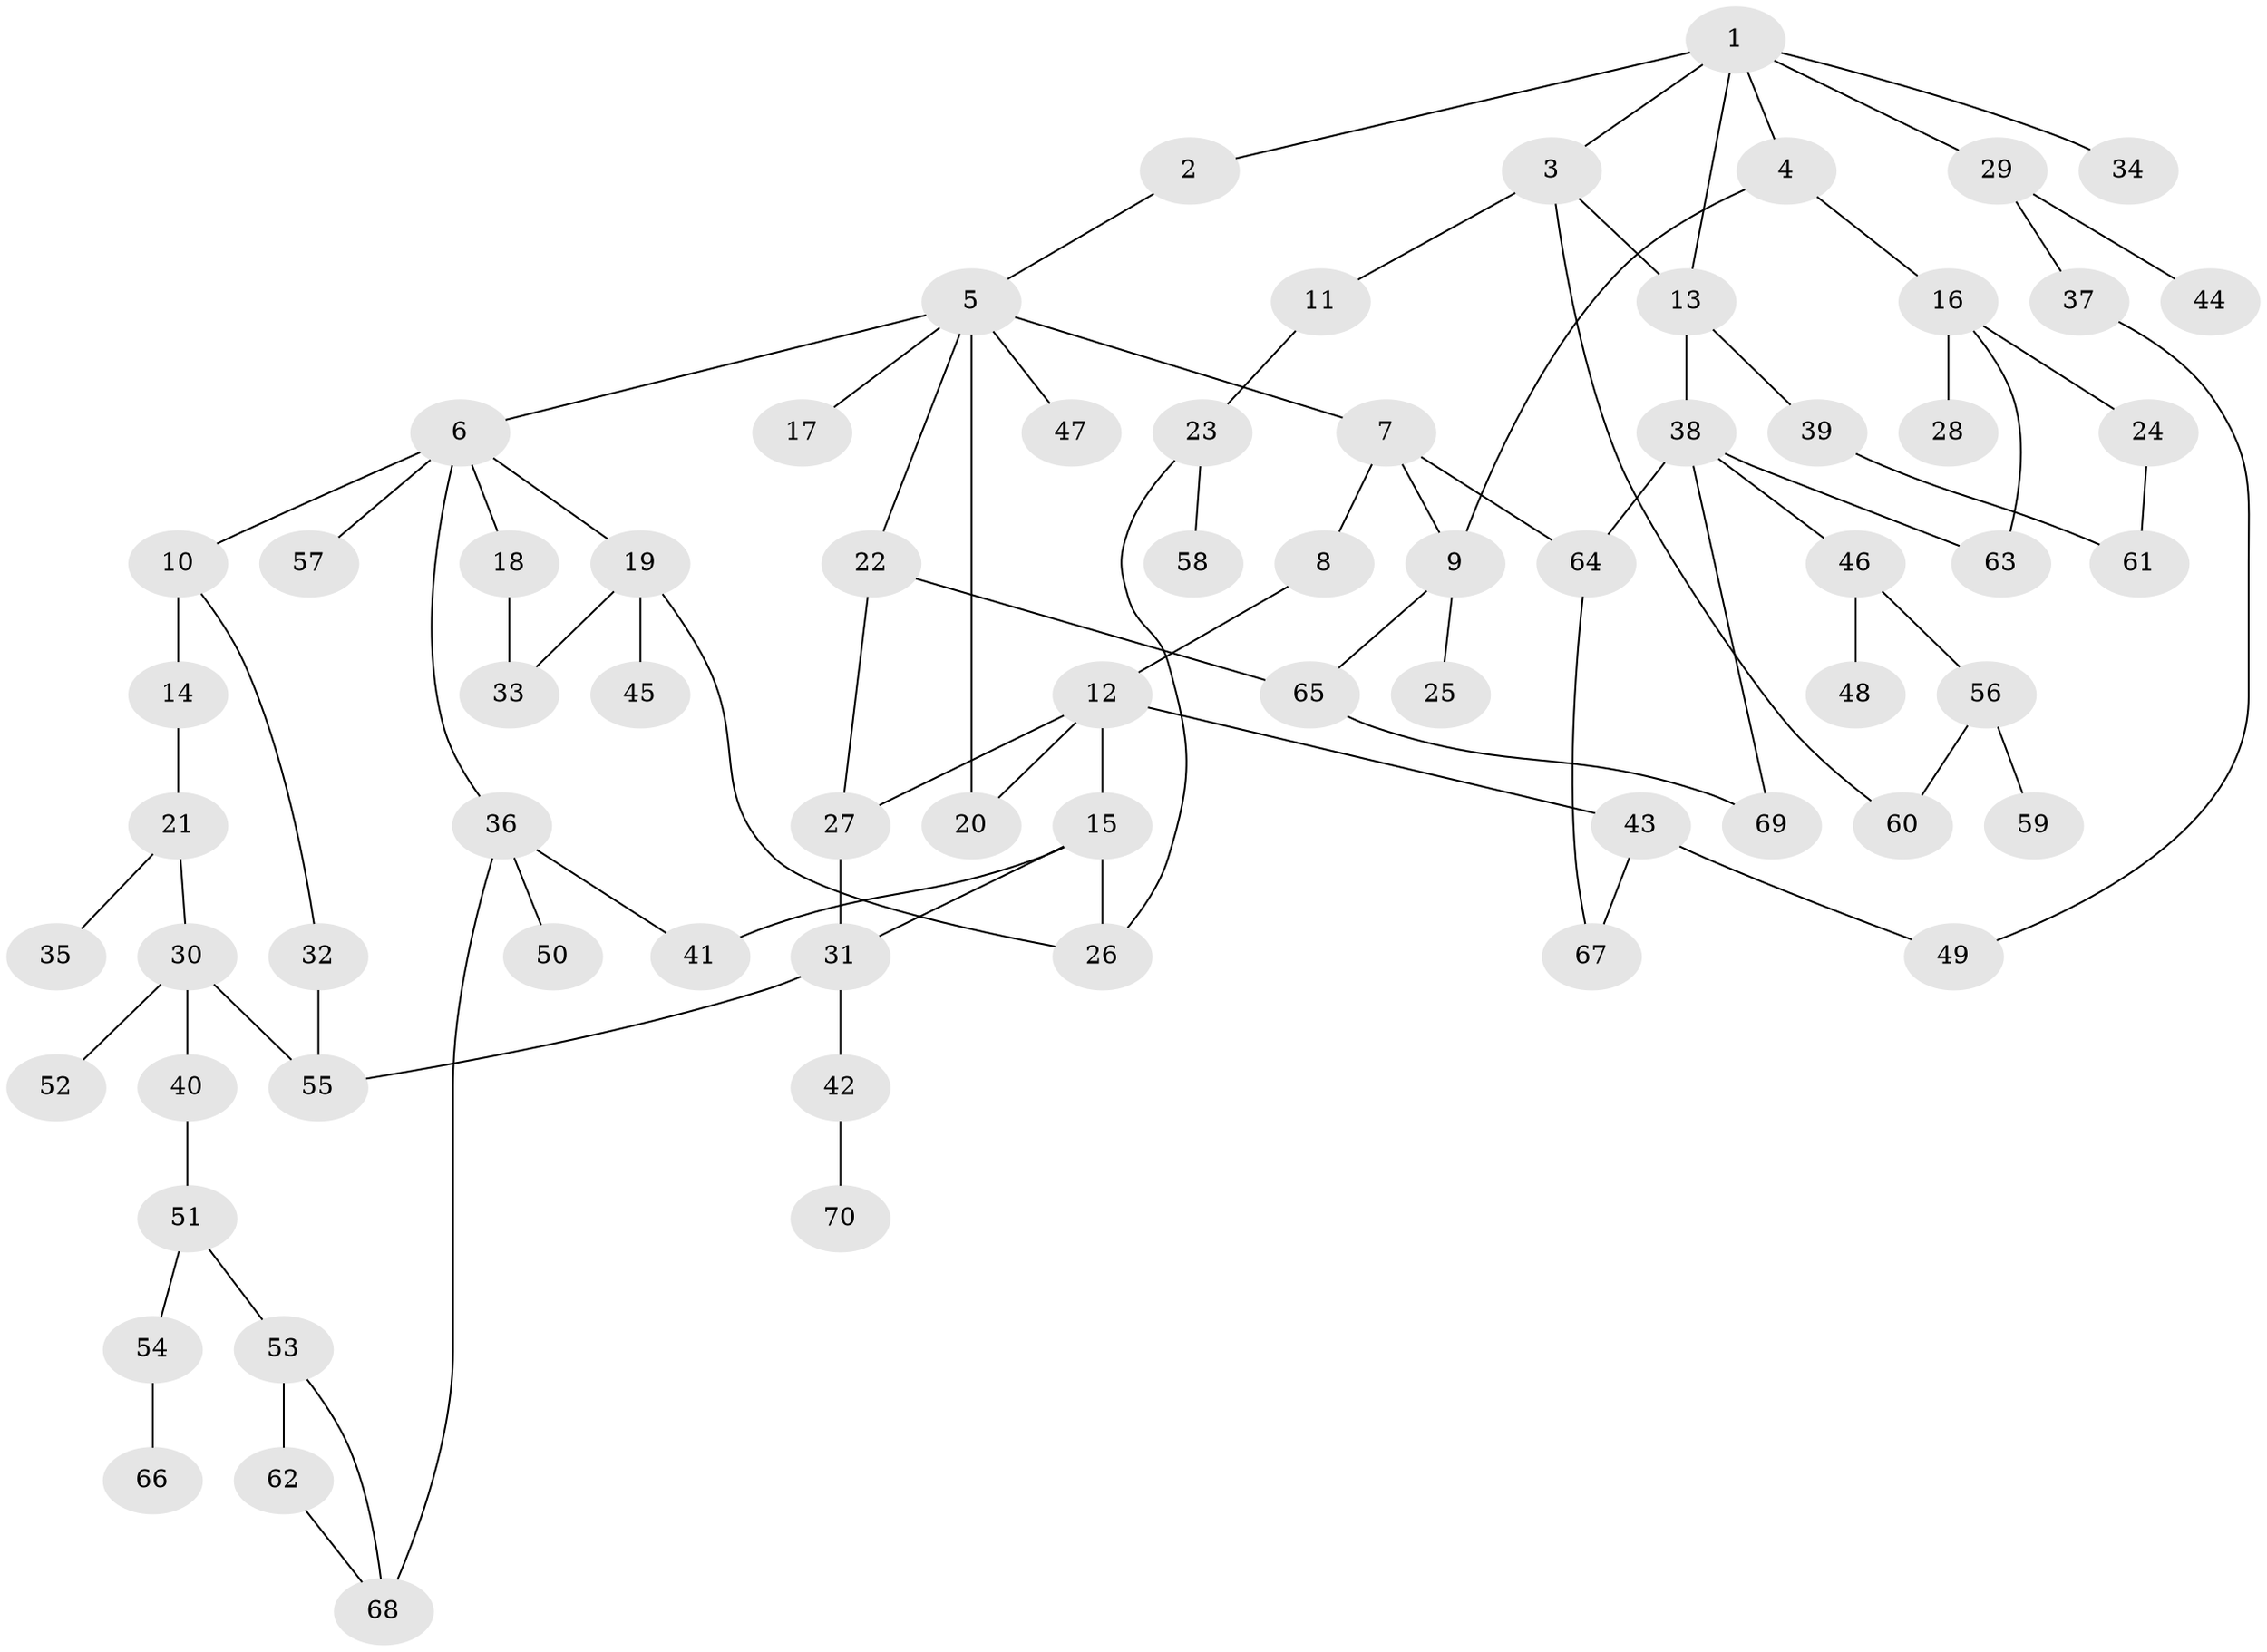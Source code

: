 // coarse degree distribution, {4: 0.10714285714285714, 5: 0.03571428571428571, 1: 0.4642857142857143, 2: 0.17857142857142858, 6: 0.10714285714285714, 3: 0.07142857142857142, 8: 0.03571428571428571}
// Generated by graph-tools (version 1.1) at 2025/45/03/04/25 21:45:56]
// undirected, 70 vertices, 90 edges
graph export_dot {
graph [start="1"]
  node [color=gray90,style=filled];
  1;
  2;
  3;
  4;
  5;
  6;
  7;
  8;
  9;
  10;
  11;
  12;
  13;
  14;
  15;
  16;
  17;
  18;
  19;
  20;
  21;
  22;
  23;
  24;
  25;
  26;
  27;
  28;
  29;
  30;
  31;
  32;
  33;
  34;
  35;
  36;
  37;
  38;
  39;
  40;
  41;
  42;
  43;
  44;
  45;
  46;
  47;
  48;
  49;
  50;
  51;
  52;
  53;
  54;
  55;
  56;
  57;
  58;
  59;
  60;
  61;
  62;
  63;
  64;
  65;
  66;
  67;
  68;
  69;
  70;
  1 -- 2;
  1 -- 3;
  1 -- 4;
  1 -- 13;
  1 -- 29;
  1 -- 34;
  2 -- 5;
  3 -- 11;
  3 -- 60;
  3 -- 13;
  4 -- 16;
  4 -- 9;
  5 -- 6;
  5 -- 7;
  5 -- 17;
  5 -- 20;
  5 -- 22;
  5 -- 47;
  6 -- 10;
  6 -- 18;
  6 -- 19;
  6 -- 36;
  6 -- 57;
  7 -- 8;
  7 -- 9;
  7 -- 64;
  8 -- 12;
  9 -- 25;
  9 -- 65;
  10 -- 14;
  10 -- 32;
  11 -- 23;
  12 -- 15;
  12 -- 27;
  12 -- 43;
  12 -- 20;
  13 -- 38;
  13 -- 39;
  14 -- 21;
  15 -- 26;
  15 -- 41;
  15 -- 31;
  16 -- 24;
  16 -- 28;
  16 -- 63;
  18 -- 33;
  19 -- 45;
  19 -- 26;
  19 -- 33;
  21 -- 30;
  21 -- 35;
  22 -- 27;
  22 -- 65;
  23 -- 58;
  23 -- 26;
  24 -- 61;
  27 -- 31;
  29 -- 37;
  29 -- 44;
  30 -- 40;
  30 -- 52;
  30 -- 55;
  31 -- 42;
  31 -- 55;
  32 -- 55;
  36 -- 50;
  36 -- 68;
  36 -- 41;
  37 -- 49;
  38 -- 46;
  38 -- 63;
  38 -- 69;
  38 -- 64;
  39 -- 61;
  40 -- 51;
  42 -- 70;
  43 -- 67;
  43 -- 49;
  46 -- 48;
  46 -- 56;
  51 -- 53;
  51 -- 54;
  53 -- 62;
  53 -- 68;
  54 -- 66;
  56 -- 59;
  56 -- 60;
  62 -- 68;
  64 -- 67;
  65 -- 69;
}
